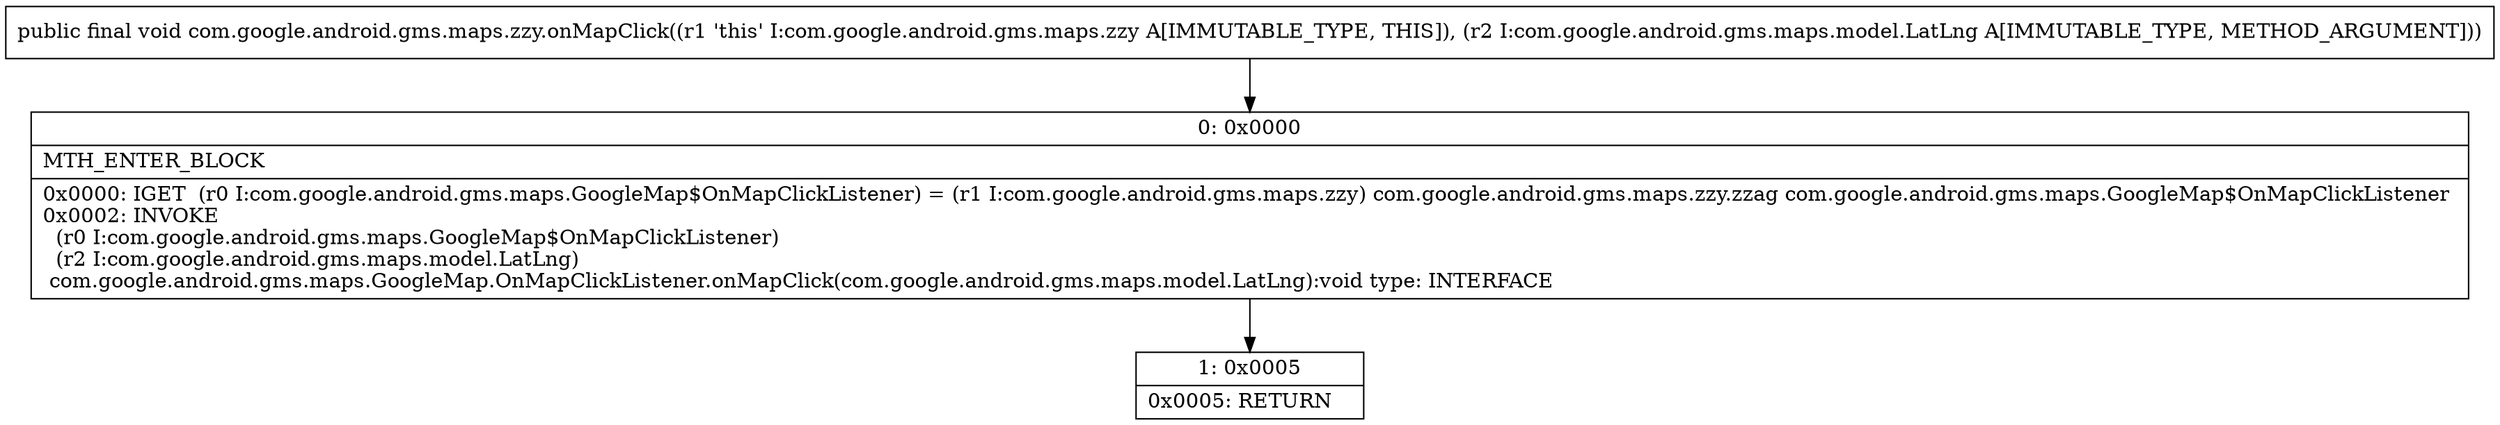 digraph "CFG forcom.google.android.gms.maps.zzy.onMapClick(Lcom\/google\/android\/gms\/maps\/model\/LatLng;)V" {
Node_0 [shape=record,label="{0\:\ 0x0000|MTH_ENTER_BLOCK\l|0x0000: IGET  (r0 I:com.google.android.gms.maps.GoogleMap$OnMapClickListener) = (r1 I:com.google.android.gms.maps.zzy) com.google.android.gms.maps.zzy.zzag com.google.android.gms.maps.GoogleMap$OnMapClickListener \l0x0002: INVOKE  \l  (r0 I:com.google.android.gms.maps.GoogleMap$OnMapClickListener)\l  (r2 I:com.google.android.gms.maps.model.LatLng)\l com.google.android.gms.maps.GoogleMap.OnMapClickListener.onMapClick(com.google.android.gms.maps.model.LatLng):void type: INTERFACE \l}"];
Node_1 [shape=record,label="{1\:\ 0x0005|0x0005: RETURN   \l}"];
MethodNode[shape=record,label="{public final void com.google.android.gms.maps.zzy.onMapClick((r1 'this' I:com.google.android.gms.maps.zzy A[IMMUTABLE_TYPE, THIS]), (r2 I:com.google.android.gms.maps.model.LatLng A[IMMUTABLE_TYPE, METHOD_ARGUMENT])) }"];
MethodNode -> Node_0;
Node_0 -> Node_1;
}

